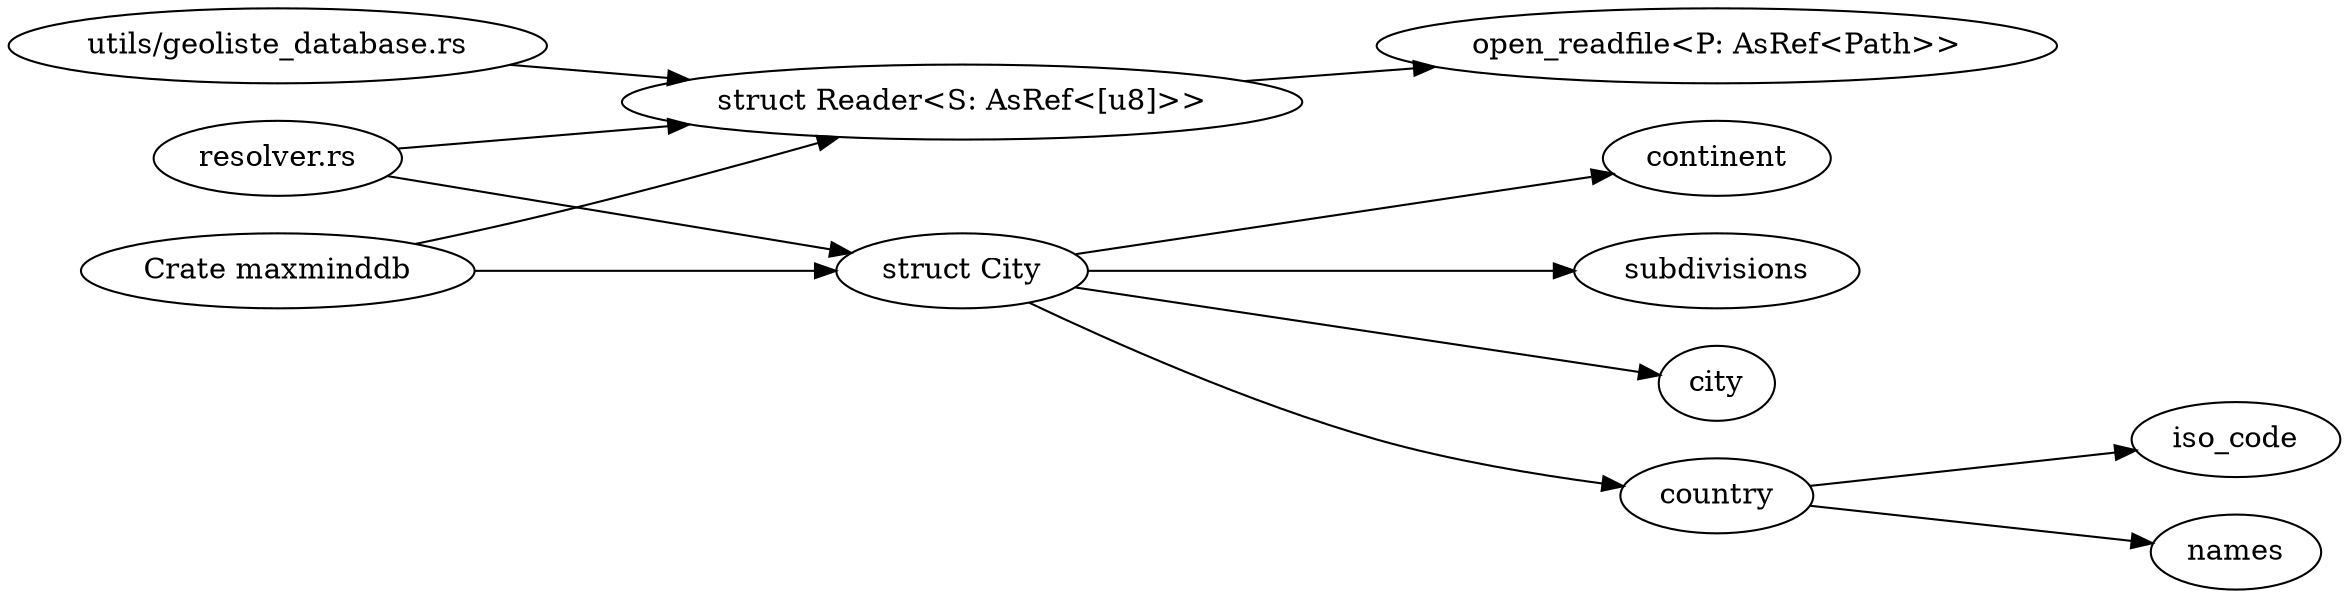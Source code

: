 digraph {
    graph [ 
        rankdir=LR,
    ]
    "maxminddb" [label="Crate maxminddb"]
    "Reader" [label="struct Reader<S: AsRef<[u8]>>"]
    "City" [label="struct City"]
    "Reader" -> "open_readfile<P: AsRef<Path>>"
    "maxminddb" -> "Reader"
    "maxminddb" -> "City"
    "City" -> "country"
    "country" -> "iso_code"
    "country" -> "names"
    "City" -> "continent"
    "City" -> "subdivisions"
    "City" -> "city"

    
    "utils/geoliste_database.rs" -> "Reader"
    "resolver.rs" -> "Reader"
    "resolver.rs" -> "City"
}